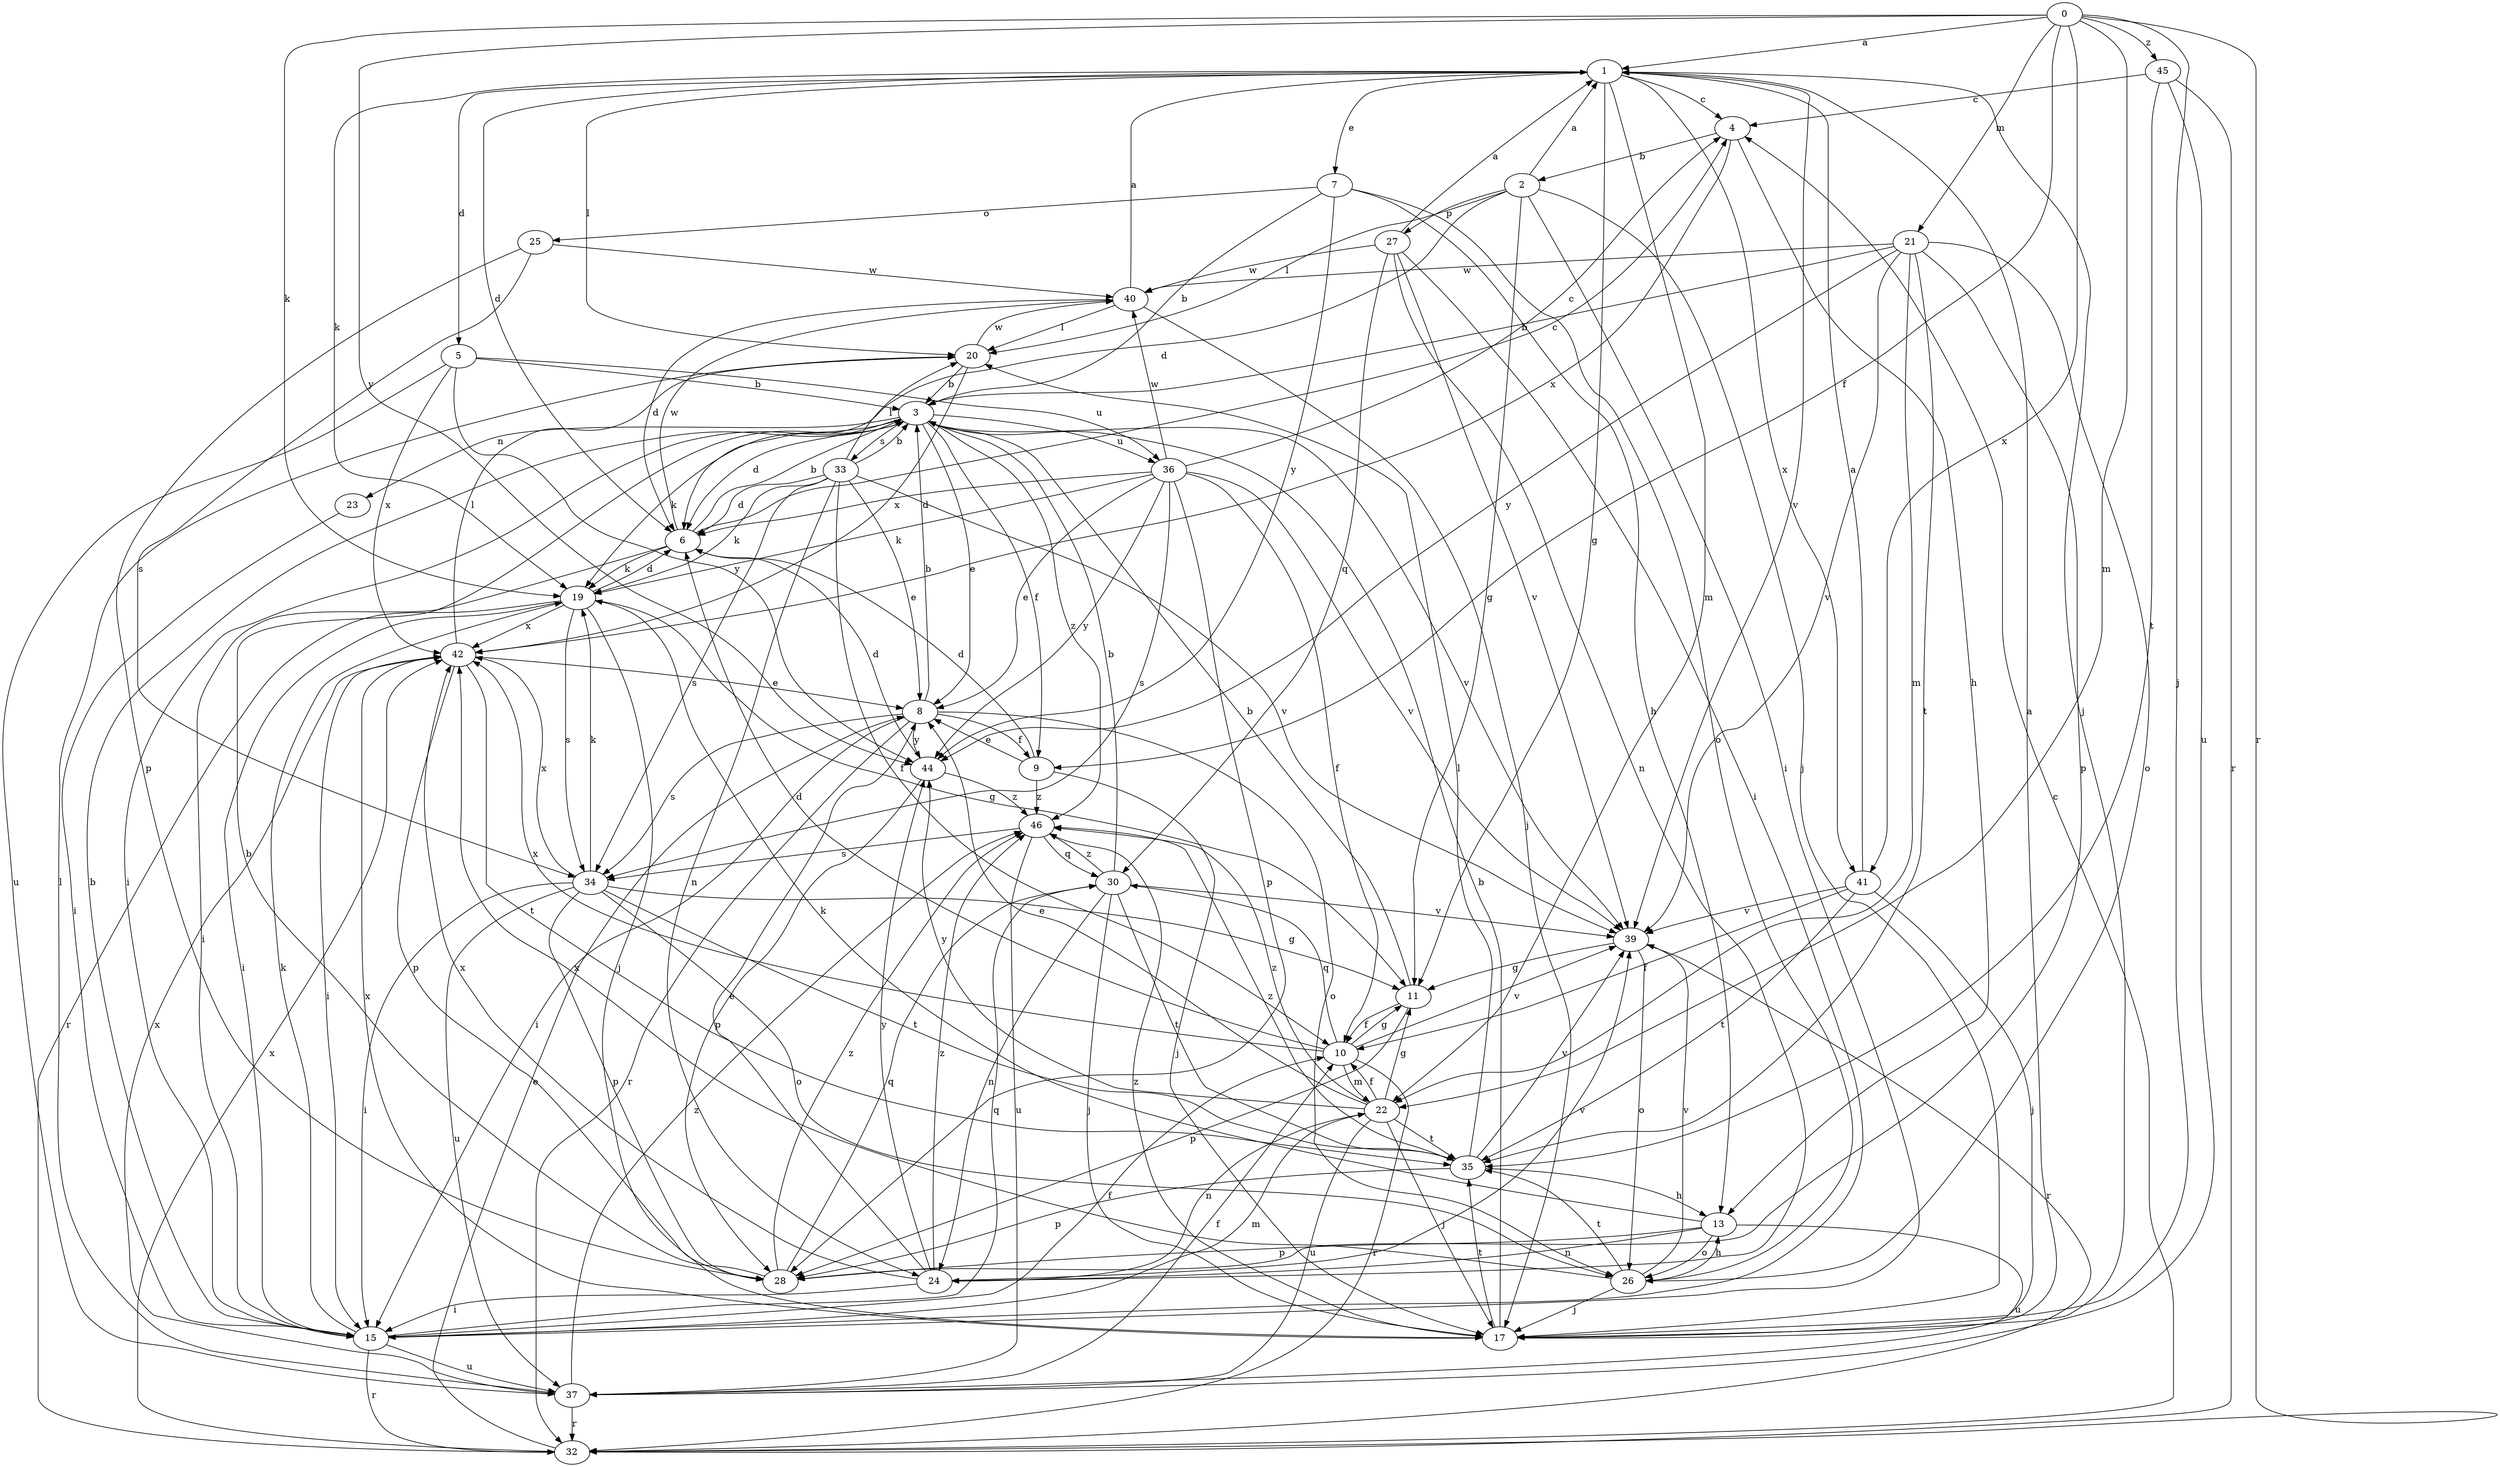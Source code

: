 strict digraph  {
0;
1;
2;
3;
4;
5;
6;
7;
8;
9;
10;
11;
13;
15;
17;
19;
20;
21;
22;
23;
24;
25;
26;
27;
28;
30;
32;
33;
34;
35;
36;
37;
39;
40;
41;
42;
44;
45;
46;
0 -> 1  [label=a];
0 -> 9  [label=f];
0 -> 17  [label=j];
0 -> 19  [label=k];
0 -> 21  [label=m];
0 -> 22  [label=m];
0 -> 32  [label=r];
0 -> 41  [label=x];
0 -> 44  [label=y];
0 -> 45  [label=z];
1 -> 4  [label=c];
1 -> 5  [label=d];
1 -> 6  [label=d];
1 -> 7  [label=e];
1 -> 11  [label=g];
1 -> 17  [label=j];
1 -> 19  [label=k];
1 -> 20  [label=l];
1 -> 22  [label=m];
1 -> 39  [label=v];
1 -> 41  [label=x];
2 -> 1  [label=a];
2 -> 6  [label=d];
2 -> 11  [label=g];
2 -> 15  [label=i];
2 -> 17  [label=j];
2 -> 20  [label=l];
2 -> 27  [label=p];
3 -> 6  [label=d];
3 -> 8  [label=e];
3 -> 9  [label=f];
3 -> 15  [label=i];
3 -> 19  [label=k];
3 -> 23  [label=n];
3 -> 33  [label=s];
3 -> 36  [label=u];
3 -> 39  [label=v];
3 -> 46  [label=z];
4 -> 2  [label=b];
4 -> 13  [label=h];
4 -> 42  [label=x];
5 -> 3  [label=b];
5 -> 36  [label=u];
5 -> 37  [label=u];
5 -> 42  [label=x];
5 -> 44  [label=y];
6 -> 3  [label=b];
6 -> 4  [label=c];
6 -> 15  [label=i];
6 -> 19  [label=k];
6 -> 40  [label=w];
7 -> 3  [label=b];
7 -> 13  [label=h];
7 -> 25  [label=o];
7 -> 26  [label=o];
7 -> 44  [label=y];
8 -> 3  [label=b];
8 -> 9  [label=f];
8 -> 15  [label=i];
8 -> 26  [label=o];
8 -> 32  [label=r];
8 -> 34  [label=s];
8 -> 44  [label=y];
9 -> 6  [label=d];
9 -> 8  [label=e];
9 -> 17  [label=j];
9 -> 46  [label=z];
10 -> 6  [label=d];
10 -> 11  [label=g];
10 -> 22  [label=m];
10 -> 30  [label=q];
10 -> 32  [label=r];
10 -> 39  [label=v];
10 -> 42  [label=x];
11 -> 3  [label=b];
11 -> 10  [label=f];
11 -> 28  [label=p];
13 -> 19  [label=k];
13 -> 24  [label=n];
13 -> 26  [label=o];
13 -> 28  [label=p];
13 -> 37  [label=u];
15 -> 3  [label=b];
15 -> 10  [label=f];
15 -> 19  [label=k];
15 -> 22  [label=m];
15 -> 30  [label=q];
15 -> 32  [label=r];
15 -> 37  [label=u];
17 -> 1  [label=a];
17 -> 3  [label=b];
17 -> 35  [label=t];
17 -> 42  [label=x];
17 -> 46  [label=z];
19 -> 6  [label=d];
19 -> 11  [label=g];
19 -> 15  [label=i];
19 -> 17  [label=j];
19 -> 32  [label=r];
19 -> 34  [label=s];
19 -> 42  [label=x];
20 -> 3  [label=b];
20 -> 40  [label=w];
20 -> 42  [label=x];
21 -> 3  [label=b];
21 -> 22  [label=m];
21 -> 26  [label=o];
21 -> 28  [label=p];
21 -> 35  [label=t];
21 -> 39  [label=v];
21 -> 40  [label=w];
21 -> 44  [label=y];
22 -> 8  [label=e];
22 -> 10  [label=f];
22 -> 11  [label=g];
22 -> 17  [label=j];
22 -> 24  [label=n];
22 -> 35  [label=t];
22 -> 37  [label=u];
22 -> 44  [label=y];
22 -> 46  [label=z];
23 -> 15  [label=i];
24 -> 8  [label=e];
24 -> 15  [label=i];
24 -> 39  [label=v];
24 -> 42  [label=x];
24 -> 44  [label=y];
24 -> 46  [label=z];
25 -> 28  [label=p];
25 -> 34  [label=s];
25 -> 40  [label=w];
26 -> 13  [label=h];
26 -> 17  [label=j];
26 -> 35  [label=t];
26 -> 39  [label=v];
26 -> 42  [label=x];
27 -> 1  [label=a];
27 -> 15  [label=i];
27 -> 24  [label=n];
27 -> 30  [label=q];
27 -> 39  [label=v];
27 -> 40  [label=w];
28 -> 3  [label=b];
28 -> 30  [label=q];
28 -> 46  [label=z];
30 -> 3  [label=b];
30 -> 17  [label=j];
30 -> 24  [label=n];
30 -> 35  [label=t];
30 -> 39  [label=v];
30 -> 46  [label=z];
32 -> 4  [label=c];
32 -> 8  [label=e];
32 -> 42  [label=x];
33 -> 3  [label=b];
33 -> 6  [label=d];
33 -> 8  [label=e];
33 -> 10  [label=f];
33 -> 19  [label=k];
33 -> 20  [label=l];
33 -> 24  [label=n];
33 -> 34  [label=s];
33 -> 39  [label=v];
34 -> 11  [label=g];
34 -> 15  [label=i];
34 -> 19  [label=k];
34 -> 26  [label=o];
34 -> 28  [label=p];
34 -> 35  [label=t];
34 -> 37  [label=u];
34 -> 42  [label=x];
35 -> 13  [label=h];
35 -> 20  [label=l];
35 -> 28  [label=p];
35 -> 39  [label=v];
35 -> 46  [label=z];
36 -> 4  [label=c];
36 -> 6  [label=d];
36 -> 8  [label=e];
36 -> 10  [label=f];
36 -> 19  [label=k];
36 -> 28  [label=p];
36 -> 34  [label=s];
36 -> 39  [label=v];
36 -> 40  [label=w];
36 -> 44  [label=y];
37 -> 10  [label=f];
37 -> 20  [label=l];
37 -> 32  [label=r];
37 -> 42  [label=x];
37 -> 46  [label=z];
39 -> 11  [label=g];
39 -> 26  [label=o];
39 -> 32  [label=r];
40 -> 1  [label=a];
40 -> 6  [label=d];
40 -> 17  [label=j];
40 -> 20  [label=l];
41 -> 1  [label=a];
41 -> 10  [label=f];
41 -> 17  [label=j];
41 -> 35  [label=t];
41 -> 39  [label=v];
42 -> 8  [label=e];
42 -> 15  [label=i];
42 -> 20  [label=l];
42 -> 28  [label=p];
42 -> 35  [label=t];
44 -> 6  [label=d];
44 -> 28  [label=p];
44 -> 46  [label=z];
45 -> 4  [label=c];
45 -> 32  [label=r];
45 -> 35  [label=t];
45 -> 37  [label=u];
46 -> 30  [label=q];
46 -> 34  [label=s];
46 -> 37  [label=u];
}
